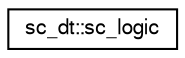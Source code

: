 digraph "Graphical Class Hierarchy"
{
  edge [fontname="FreeSans",fontsize="10",labelfontname="FreeSans",labelfontsize="10"];
  node [fontname="FreeSans",fontsize="10",shape=record];
  rankdir="LR";
  Node0 [label="sc_dt::sc_logic",height=0.2,width=0.4,color="black", fillcolor="white", style="filled",URL="$a01432.html"];
}
